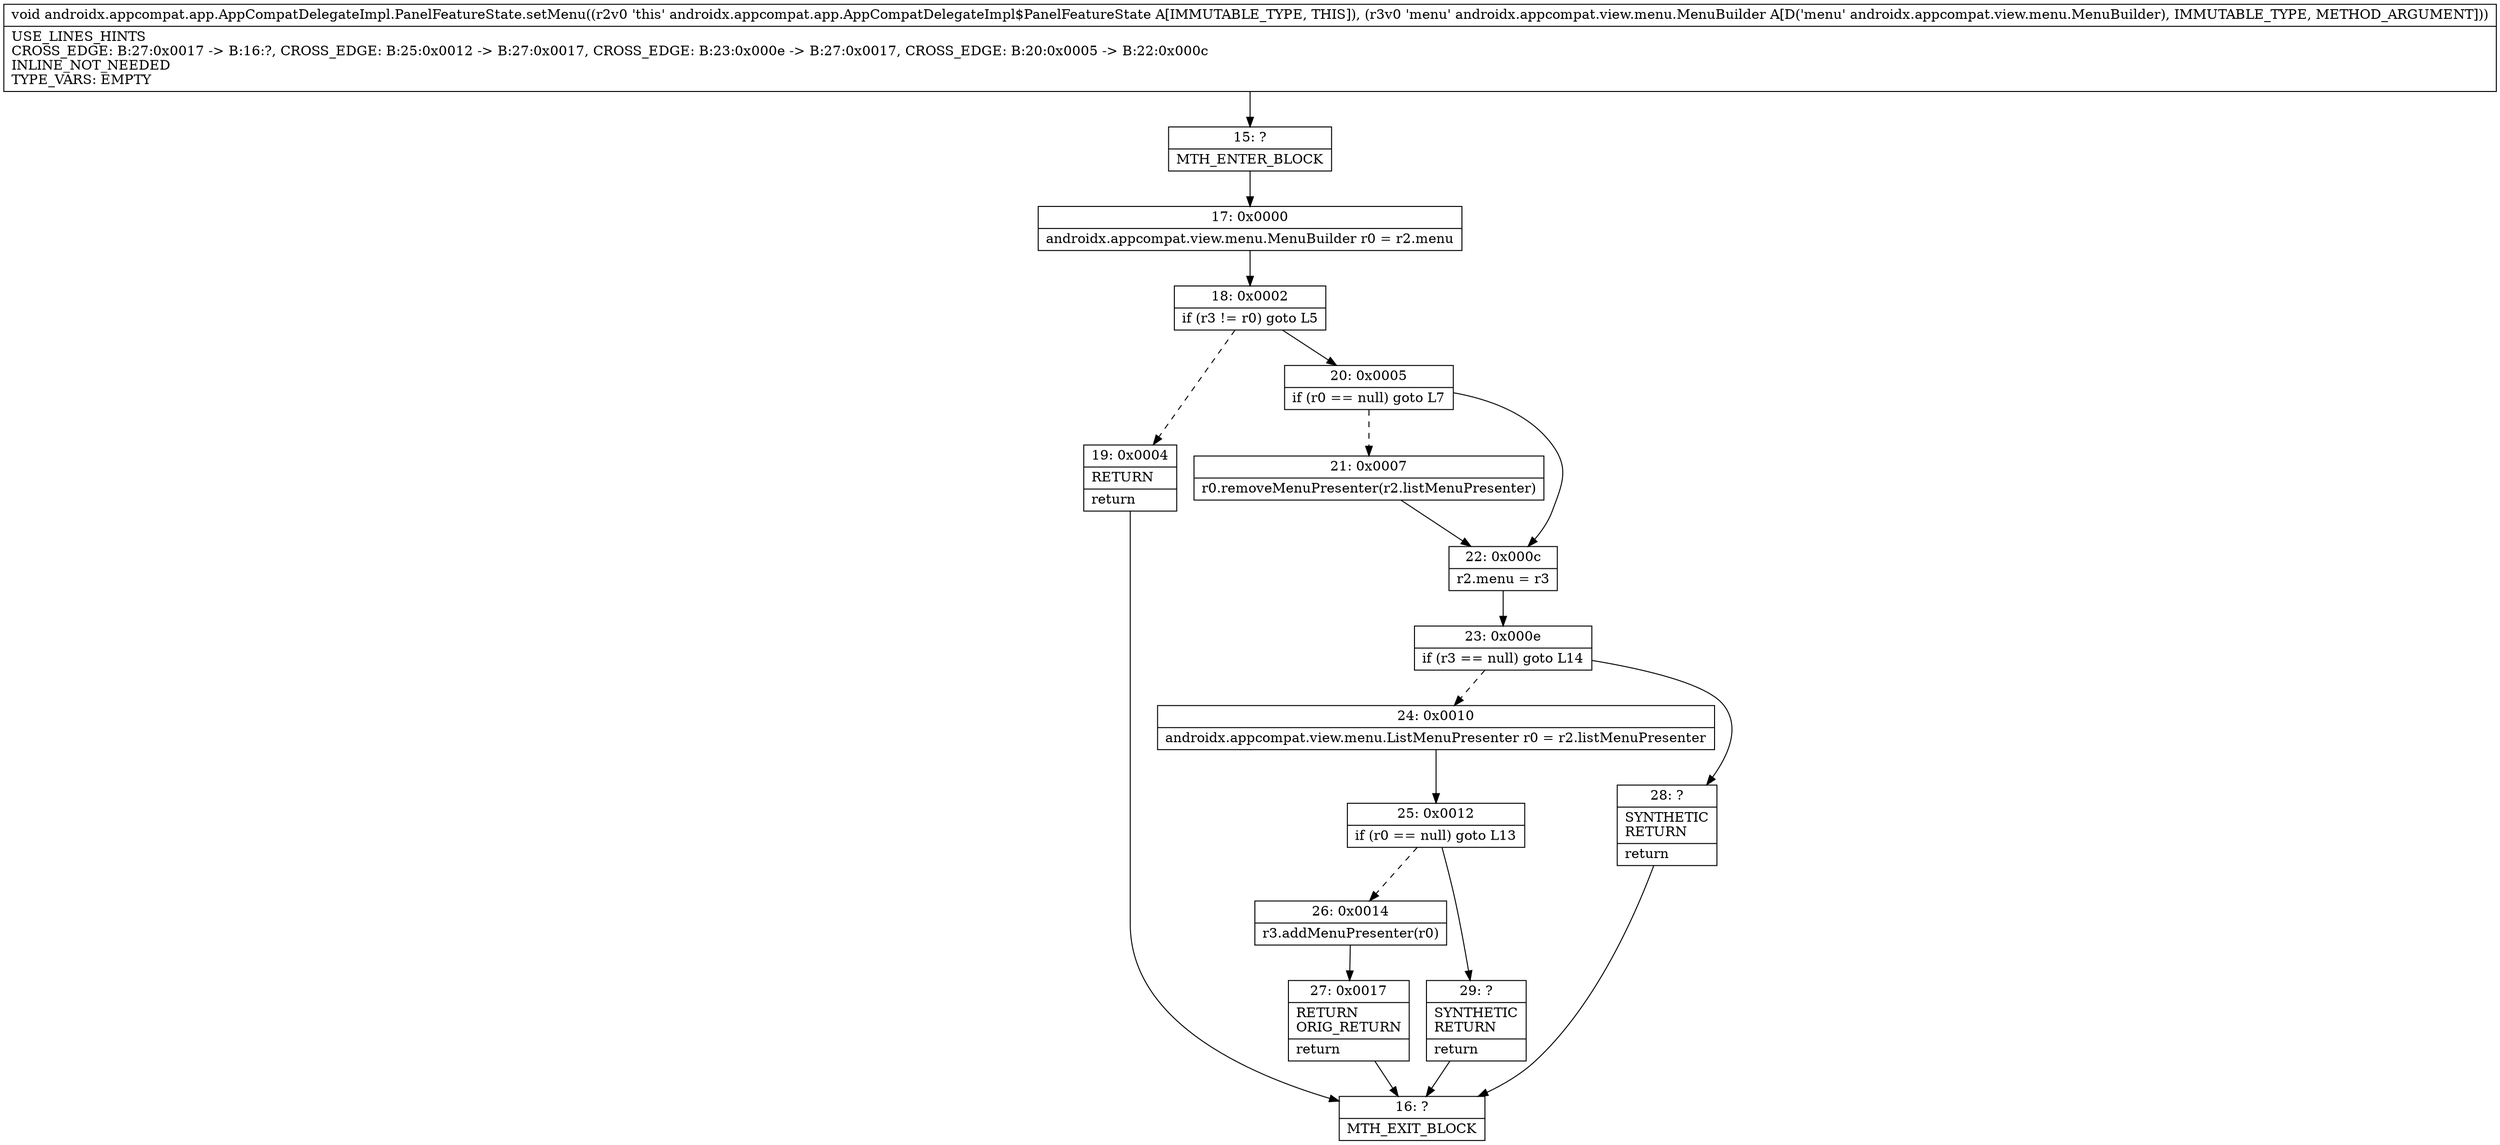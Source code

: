 digraph "CFG forandroidx.appcompat.app.AppCompatDelegateImpl.PanelFeatureState.setMenu(Landroidx\/appcompat\/view\/menu\/MenuBuilder;)V" {
Node_15 [shape=record,label="{15\:\ ?|MTH_ENTER_BLOCK\l}"];
Node_17 [shape=record,label="{17\:\ 0x0000|androidx.appcompat.view.menu.MenuBuilder r0 = r2.menu\l}"];
Node_18 [shape=record,label="{18\:\ 0x0002|if (r3 != r0) goto L5\l}"];
Node_19 [shape=record,label="{19\:\ 0x0004|RETURN\l|return\l}"];
Node_16 [shape=record,label="{16\:\ ?|MTH_EXIT_BLOCK\l}"];
Node_20 [shape=record,label="{20\:\ 0x0005|if (r0 == null) goto L7\l}"];
Node_21 [shape=record,label="{21\:\ 0x0007|r0.removeMenuPresenter(r2.listMenuPresenter)\l}"];
Node_22 [shape=record,label="{22\:\ 0x000c|r2.menu = r3\l}"];
Node_23 [shape=record,label="{23\:\ 0x000e|if (r3 == null) goto L14\l}"];
Node_24 [shape=record,label="{24\:\ 0x0010|androidx.appcompat.view.menu.ListMenuPresenter r0 = r2.listMenuPresenter\l}"];
Node_25 [shape=record,label="{25\:\ 0x0012|if (r0 == null) goto L13\l}"];
Node_26 [shape=record,label="{26\:\ 0x0014|r3.addMenuPresenter(r0)\l}"];
Node_27 [shape=record,label="{27\:\ 0x0017|RETURN\lORIG_RETURN\l|return\l}"];
Node_29 [shape=record,label="{29\:\ ?|SYNTHETIC\lRETURN\l|return\l}"];
Node_28 [shape=record,label="{28\:\ ?|SYNTHETIC\lRETURN\l|return\l}"];
MethodNode[shape=record,label="{void androidx.appcompat.app.AppCompatDelegateImpl.PanelFeatureState.setMenu((r2v0 'this' androidx.appcompat.app.AppCompatDelegateImpl$PanelFeatureState A[IMMUTABLE_TYPE, THIS]), (r3v0 'menu' androidx.appcompat.view.menu.MenuBuilder A[D('menu' androidx.appcompat.view.menu.MenuBuilder), IMMUTABLE_TYPE, METHOD_ARGUMENT]))  | USE_LINES_HINTS\lCROSS_EDGE: B:27:0x0017 \-\> B:16:?, CROSS_EDGE: B:25:0x0012 \-\> B:27:0x0017, CROSS_EDGE: B:23:0x000e \-\> B:27:0x0017, CROSS_EDGE: B:20:0x0005 \-\> B:22:0x000c\lINLINE_NOT_NEEDED\lTYPE_VARS: EMPTY\l}"];
MethodNode -> Node_15;Node_15 -> Node_17;
Node_17 -> Node_18;
Node_18 -> Node_19[style=dashed];
Node_18 -> Node_20;
Node_19 -> Node_16;
Node_20 -> Node_21[style=dashed];
Node_20 -> Node_22;
Node_21 -> Node_22;
Node_22 -> Node_23;
Node_23 -> Node_24[style=dashed];
Node_23 -> Node_28;
Node_24 -> Node_25;
Node_25 -> Node_26[style=dashed];
Node_25 -> Node_29;
Node_26 -> Node_27;
Node_27 -> Node_16;
Node_29 -> Node_16;
Node_28 -> Node_16;
}

